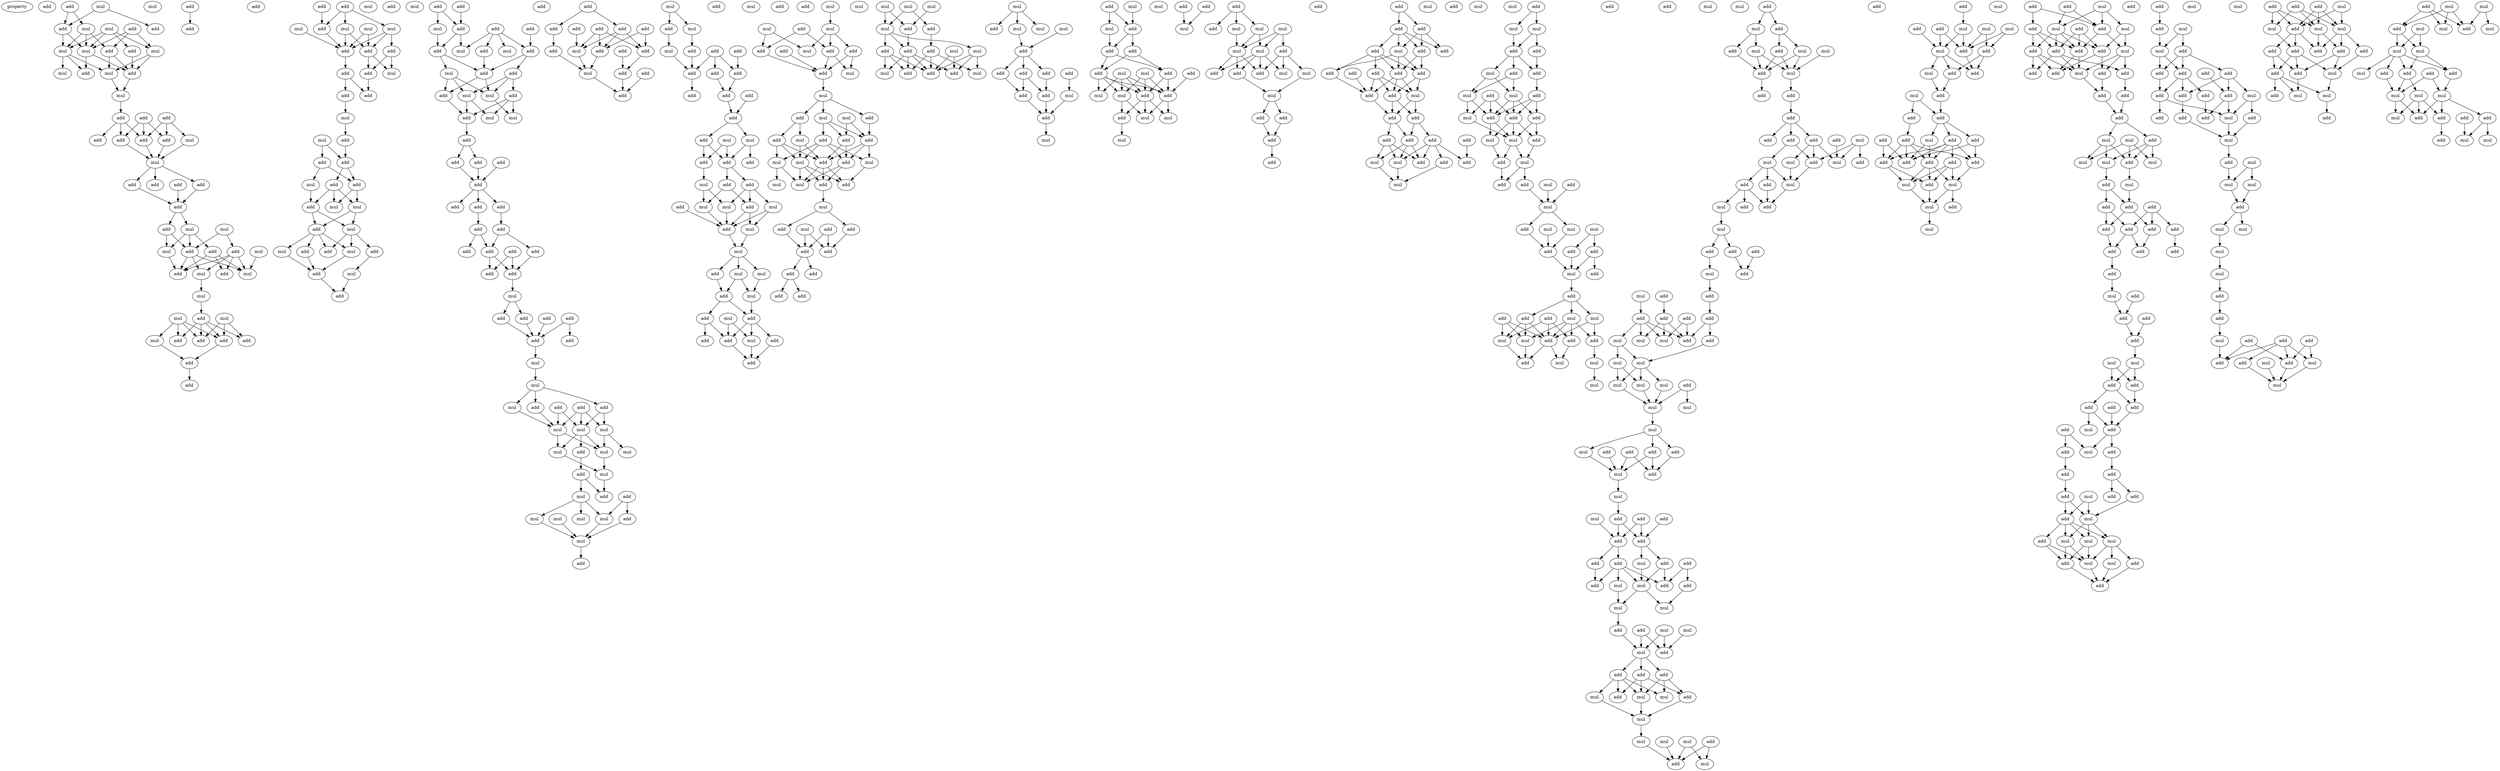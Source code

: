 digraph {
    node [fontcolor=black]
    property [mul=2,lf=1.9]
    0 [ label = add ];
    1 [ label = add ];
    2 [ label = mul ];
    3 [ label = add ];
    4 [ label = add ];
    5 [ label = mul ];
    6 [ label = mul ];
    7 [ label = add ];
    8 [ label = mul ];
    9 [ label = mul ];
    10 [ label = mul ];
    11 [ label = add ];
    12 [ label = add ];
    13 [ label = add ];
    14 [ label = add ];
    15 [ label = mul ];
    16 [ label = mul ];
    17 [ label = mul ];
    18 [ label = add ];
    19 [ label = add ];
    20 [ label = add ];
    21 [ label = mul ];
    22 [ label = add ];
    23 [ label = add ];
    24 [ label = add ];
    25 [ label = add ];
    26 [ label = mul ];
    27 [ label = add ];
    28 [ label = add ];
    29 [ label = add ];
    30 [ label = add ];
    31 [ label = add ];
    32 [ label = mul ];
    33 [ label = add ];
    34 [ label = mul ];
    35 [ label = mul ];
    36 [ label = add ];
    37 [ label = add ];
    38 [ label = mul ];
    39 [ label = add ];
    40 [ label = mul ];
    41 [ label = add ];
    42 [ label = mul ];
    43 [ label = add ];
    44 [ label = mul ];
    45 [ label = mul ];
    46 [ label = mul ];
    47 [ label = add ];
    48 [ label = add ];
    49 [ label = mul ];
    50 [ label = add ];
    51 [ label = add ];
    52 [ label = add ];
    53 [ label = add ];
    54 [ label = add ];
    55 [ label = mul ];
    56 [ label = add ];
    57 [ label = add ];
    58 [ label = add ];
    59 [ label = add ];
    60 [ label = add ];
    61 [ label = mul ];
    62 [ label = mul ];
    63 [ label = mul ];
    64 [ label = mul ];
    65 [ label = add ];
    66 [ label = add ];
    67 [ label = add ];
    68 [ label = add ];
    69 [ label = mul ];
    70 [ label = add ];
    71 [ label = add ];
    72 [ label = add ];
    73 [ label = add ];
    74 [ label = mul ];
    75 [ label = mul ];
    76 [ label = add ];
    77 [ label = mul ];
    78 [ label = add ];
    79 [ label = add ];
    80 [ label = add ];
    81 [ label = add ];
    82 [ label = mul ];
    83 [ label = add ];
    84 [ label = add ];
    85 [ label = mul ];
    86 [ label = mul ];
    87 [ label = mul ];
    88 [ label = add ];
    89 [ label = mul ];
    90 [ label = add ];
    91 [ label = mul ];
    92 [ label = add ];
    93 [ label = add ];
    94 [ label = add ];
    95 [ label = mul ];
    96 [ label = add ];
    97 [ label = mul ];
    98 [ label = add ];
    99 [ label = add ];
    100 [ label = add ];
    101 [ label = mul ];
    102 [ label = add ];
    103 [ label = add ];
    104 [ label = add ];
    105 [ label = add ];
    106 [ label = mul ];
    107 [ label = add ];
    108 [ label = mul ];
    109 [ label = add ];
    110 [ label = add ];
    111 [ label = mul ];
    112 [ label = mul ];
    113 [ label = mul ];
    114 [ label = add ];
    115 [ label = add ];
    116 [ label = mul ];
    117 [ label = add ];
    118 [ label = mul ];
    119 [ label = add ];
    120 [ label = add ];
    121 [ label = add ];
    122 [ label = add ];
    123 [ label = add ];
    124 [ label = add ];
    125 [ label = add ];
    126 [ label = add ];
    127 [ label = add ];
    128 [ label = add ];
    129 [ label = add ];
    130 [ label = add ];
    131 [ label = add ];
    132 [ label = add ];
    133 [ label = add ];
    134 [ label = add ];
    135 [ label = add ];
    136 [ label = mul ];
    137 [ label = add ];
    138 [ label = add ];
    139 [ label = add ];
    140 [ label = add ];
    141 [ label = add ];
    142 [ label = add ];
    143 [ label = mul ];
    144 [ label = mul ];
    145 [ label = add ];
    146 [ label = add ];
    147 [ label = mul ];
    148 [ label = add ];
    149 [ label = add ];
    150 [ label = mul ];
    151 [ label = mul ];
    152 [ label = mul ];
    153 [ label = add ];
    154 [ label = mul ];
    155 [ label = mul ];
    156 [ label = mul ];
    157 [ label = add ];
    158 [ label = mul ];
    159 [ label = mul ];
    160 [ label = add ];
    161 [ label = add ];
    162 [ label = mul ];
    163 [ label = add ];
    164 [ label = mul ];
    165 [ label = mul ];
    166 [ label = mul ];
    167 [ label = mul ];
    168 [ label = add ];
    169 [ label = add ];
    170 [ label = add ];
    171 [ label = add ];
    172 [ label = add ];
    173 [ label = add ];
    174 [ label = add ];
    175 [ label = add ];
    176 [ label = mul ];
    177 [ label = add ];
    178 [ label = add ];
    179 [ label = add ];
    180 [ label = mul ];
    181 [ label = add ];
    182 [ label = add ];
    183 [ label = add ];
    184 [ label = mul ];
    185 [ label = add ];
    186 [ label = mul ];
    187 [ label = mul ];
    188 [ label = add ];
    189 [ label = add ];
    190 [ label = add ];
    191 [ label = add ];
    192 [ label = add ];
    193 [ label = add ];
    194 [ label = add ];
    195 [ label = add ];
    196 [ label = add ];
    197 [ label = add ];
    198 [ label = add ];
    199 [ label = add ];
    200 [ label = mul ];
    201 [ label = mul ];
    202 [ label = add ];
    203 [ label = add ];
    204 [ label = add ];
    205 [ label = add ];
    206 [ label = add ];
    207 [ label = mul ];
    208 [ label = mul ];
    209 [ label = add ];
    210 [ label = mul ];
    211 [ label = mul ];
    212 [ label = add ];
    213 [ label = add ];
    214 [ label = mul ];
    215 [ label = mul ];
    216 [ label = mul ];
    217 [ label = add ];
    218 [ label = mul ];
    219 [ label = mul ];
    220 [ label = mul ];
    221 [ label = add ];
    222 [ label = add ];
    223 [ label = add ];
    224 [ label = mul ];
    225 [ label = add ];
    226 [ label = add ];
    227 [ label = add ];
    228 [ label = mul ];
    229 [ label = add ];
    230 [ label = add ];
    231 [ label = add ];
    232 [ label = mul ];
    233 [ label = add ];
    234 [ label = mul ];
    235 [ label = mul ];
    236 [ label = add ];
    237 [ label = add ];
    238 [ label = add ];
    239 [ label = add ];
    240 [ label = mul ];
    241 [ label = add ];
    242 [ label = mul ];
    243 [ label = mul ];
    244 [ label = add ];
    245 [ label = add ];
    246 [ label = mul ];
    247 [ label = mul ];
    248 [ label = add ];
    249 [ label = add ];
    250 [ label = add ];
    251 [ label = mul ];
    252 [ label = add ];
    253 [ label = add ];
    254 [ label = mul ];
    255 [ label = add ];
    256 [ label = mul ];
    257 [ label = mul ];
    258 [ label = mul ];
    259 [ label = add ];
    260 [ label = mul ];
    261 [ label = add ];
    262 [ label = mul ];
    263 [ label = add ];
    264 [ label = mul ];
    265 [ label = mul ];
    266 [ label = add ];
    267 [ label = add ];
    268 [ label = add ];
    269 [ label = add ];
    270 [ label = add ];
    271 [ label = add ];
    272 [ label = add ];
    273 [ label = mul ];
    274 [ label = mul ];
    275 [ label = add ];
    276 [ label = mul ];
    277 [ label = add ];
    278 [ label = mul ];
    279 [ label = add ];
    280 [ label = mul ];
    281 [ label = add ];
    282 [ label = mul ];
    283 [ label = add ];
    284 [ label = add ];
    285 [ label = mul ];
    286 [ label = add ];
    287 [ label = add ];
    288 [ label = add ];
    289 [ label = mul ];
    290 [ label = mul ];
    291 [ label = add ];
    292 [ label = mul ];
    293 [ label = mul ];
    294 [ label = mul ];
    295 [ label = add ];
    296 [ label = add ];
    297 [ label = add ];
    298 [ label = add ];
    299 [ label = add ];
    300 [ label = add ];
    301 [ label = mul ];
    302 [ label = add ];
    303 [ label = add ];
    304 [ label = mul ];
    305 [ label = add ];
    306 [ label = mul ];
    307 [ label = mul ];
    308 [ label = mul ];
    309 [ label = add ];
    310 [ label = add ];
    311 [ label = add ];
    312 [ label = mul ];
    313 [ label = add ];
    314 [ label = add ];
    315 [ label = add ];
    316 [ label = mul ];
    317 [ label = mul ];
    318 [ label = mul ];
    319 [ label = add ];
    320 [ label = add ];
    321 [ label = add ];
    322 [ label = mul ];
    323 [ label = mul ];
    324 [ label = mul ];
    325 [ label = add ];
    326 [ label = add ];
    327 [ label = add ];
    328 [ label = mul ];
    329 [ label = mul ];
    330 [ label = mul ];
    331 [ label = add ];
    332 [ label = mul ];
    333 [ label = mul ];
    334 [ label = add ];
    335 [ label = mul ];
    336 [ label = add ];
    337 [ label = mul ];
    338 [ label = add ];
    339 [ label = mul ];
    340 [ label = add ];
    341 [ label = mul ];
    342 [ label = add ];
    343 [ label = add ];
    344 [ label = add ];
    345 [ label = add ];
    346 [ label = add ];
    347 [ label = add ];
    348 [ label = add ];
    349 [ label = add ];
    350 [ label = add ];
    351 [ label = add ];
    352 [ label = mul ];
    353 [ label = add ];
    354 [ label = add ];
    355 [ label = add ];
    356 [ label = add ];
    357 [ label = add ];
    358 [ label = add ];
    359 [ label = add ];
    360 [ label = add ];
    361 [ label = mul ];
    362 [ label = add ];
    363 [ label = add ];
    364 [ label = add ];
    365 [ label = add ];
    366 [ label = add ];
    367 [ label = add ];
    368 [ label = add ];
    369 [ label = add ];
    370 [ label = add ];
    371 [ label = mul ];
    372 [ label = mul ];
    373 [ label = mul ];
    374 [ label = mul ];
    375 [ label = add ];
    376 [ label = mul ];
    377 [ label = mul ];
    378 [ label = add ];
    379 [ label = add ];
    380 [ label = mul ];
    381 [ label = mul ];
    382 [ label = add ];
    383 [ label = add ];
    384 [ label = add ];
    385 [ label = add ];
    386 [ label = add ];
    387 [ label = mul ];
    388 [ label = add ];
    389 [ label = mul ];
    390 [ label = add ];
    391 [ label = mul ];
    392 [ label = mul ];
    393 [ label = add ];
    394 [ label = add ];
    395 [ label = add ];
    396 [ label = mul ];
    397 [ label = mul ];
    398 [ label = add ];
    399 [ label = add ];
    400 [ label = mul ];
    401 [ label = add ];
    402 [ label = mul ];
    403 [ label = mul ];
    404 [ label = add ];
    405 [ label = add ];
    406 [ label = mul ];
    407 [ label = add ];
    408 [ label = mul ];
    409 [ label = mul ];
    410 [ label = mul ];
    411 [ label = add ];
    412 [ label = add ];
    413 [ label = add ];
    414 [ label = mul ];
    415 [ label = add ];
    416 [ label = mul ];
    417 [ label = add ];
    418 [ label = add ];
    419 [ label = add ];
    420 [ label = mul ];
    421 [ label = mul ];
    422 [ label = add ];
    423 [ label = mul ];
    424 [ label = add ];
    425 [ label = add ];
    426 [ label = mul ];
    427 [ label = add ];
    428 [ label = mul ];
    429 [ label = add ];
    430 [ label = mul ];
    431 [ label = mul ];
    432 [ label = add ];
    433 [ label = mul ];
    434 [ label = add ];
    435 [ label = mul ];
    436 [ label = mul ];
    437 [ label = add ];
    438 [ label = mul ];
    439 [ label = add ];
    440 [ label = add ];
    441 [ label = mul ];
    442 [ label = add ];
    443 [ label = add ];
    444 [ label = add ];
    445 [ label = add ];
    446 [ label = mul ];
    447 [ label = add ];
    448 [ label = add ];
    449 [ label = add ];
    450 [ label = mul ];
    451 [ label = add ];
    452 [ label = add ];
    453 [ label = mul ];
    454 [ label = mul ];
    455 [ label = add ];
    456 [ label = add ];
    457 [ label = mul ];
    458 [ label = mul ];
    459 [ label = add ];
    460 [ label = add ];
    461 [ label = mul ];
    462 [ label = add ];
    463 [ label = add ];
    464 [ label = add ];
    465 [ label = mul ];
    466 [ label = add ];
    467 [ label = add ];
    468 [ label = mul ];
    469 [ label = add ];
    470 [ label = add ];
    471 [ label = add ];
    472 [ label = add ];
    473 [ label = add ];
    474 [ label = mul ];
    475 [ label = add ];
    476 [ label = mul ];
    477 [ label = mul ];
    478 [ label = add ];
    479 [ label = mul ];
    480 [ label = mul ];
    481 [ label = mul ];
    482 [ label = add ];
    483 [ label = mul ];
    484 [ label = mul ];
    485 [ label = mul ];
    486 [ label = mul ];
    487 [ label = mul ];
    488 [ label = mul ];
    489 [ label = add ];
    490 [ label = add ];
    491 [ label = add ];
    492 [ label = add ];
    493 [ label = mul ];
    494 [ label = add ];
    495 [ label = mul ];
    496 [ label = mul ];
    497 [ label = add ];
    498 [ label = add ];
    499 [ label = add ];
    500 [ label = add ];
    501 [ label = add ];
    502 [ label = add ];
    503 [ label = add ];
    504 [ label = mul ];
    505 [ label = add ];
    506 [ label = add ];
    507 [ label = add ];
    508 [ label = mul ];
    509 [ label = mul ];
    510 [ label = add ];
    511 [ label = add ];
    512 [ label = mul ];
    513 [ label = mul ];
    514 [ label = add ];
    515 [ label = mul ];
    516 [ label = mul ];
    517 [ label = add ];
    518 [ label = add ];
    519 [ label = mul ];
    520 [ label = add ];
    521 [ label = add ];
    522 [ label = add ];
    523 [ label = mul ];
    524 [ label = mul ];
    525 [ label = mul ];
    526 [ label = add ];
    527 [ label = add ];
    528 [ label = mul ];
    529 [ label = mul ];
    530 [ label = mul ];
    531 [ label = add ];
    532 [ label = add ];
    533 [ label = mul ];
    534 [ label = add ];
    535 [ label = mul ];
    536 [ label = add ];
    537 [ label = mul ];
    538 [ label = add ];
    539 [ label = mul ];
    540 [ label = add ];
    541 [ label = mul ];
    542 [ label = add ];
    543 [ label = add ];
    544 [ label = mul ];
    545 [ label = add ];
    546 [ label = mul ];
    547 [ label = add ];
    548 [ label = mul ];
    549 [ label = add ];
    550 [ label = add ];
    551 [ label = add ];
    552 [ label = add ];
    553 [ label = mul ];
    554 [ label = add ];
    555 [ label = add ];
    556 [ label = add ];
    557 [ label = add ];
    558 [ label = add ];
    559 [ label = add ];
    560 [ label = add ];
    561 [ label = add ];
    562 [ label = add ];
    563 [ label = mul ];
    564 [ label = mul ];
    565 [ label = add ];
    566 [ label = mul ];
    567 [ label = mul ];
    568 [ label = mul ];
    569 [ label = add ];
    570 [ label = add ];
    571 [ label = mul ];
    572 [ label = add ];
    573 [ label = add ];
    574 [ label = mul ];
    575 [ label = mul ];
    576 [ label = add ];
    577 [ label = add ];
    578 [ label = add ];
    579 [ label = add ];
    580 [ label = mul ];
    581 [ label = add ];
    582 [ label = mul ];
    583 [ label = add ];
    584 [ label = add ];
    585 [ label = add ];
    586 [ label = add ];
    587 [ label = add ];
    588 [ label = add ];
    589 [ label = add ];
    590 [ label = mul ];
    591 [ label = mul ];
    592 [ label = add ];
    593 [ label = mul ];
    594 [ label = add ];
    595 [ label = mul ];
    596 [ label = mul ];
    597 [ label = mul ];
    598 [ label = add ];
    599 [ label = add ];
    600 [ label = add ];
    601 [ label = add ];
    602 [ label = add ];
    603 [ label = add ];
    604 [ label = add ];
    605 [ label = add ];
    606 [ label = add ];
    607 [ label = add ];
    608 [ label = add ];
    609 [ label = add ];
    610 [ label = mul ];
    611 [ label = add ];
    612 [ label = add ];
    613 [ label = add ];
    614 [ label = add ];
    615 [ label = mul ];
    616 [ label = add ];
    617 [ label = mul ];
    618 [ label = add ];
    619 [ label = add ];
    620 [ label = add ];
    621 [ label = add ];
    622 [ label = add ];
    623 [ label = add ];
    624 [ label = mul ];
    625 [ label = add ];
    626 [ label = add ];
    627 [ label = mul ];
    628 [ label = add ];
    629 [ label = add ];
    630 [ label = add ];
    631 [ label = add ];
    632 [ label = mul ];
    633 [ label = add ];
    634 [ label = add ];
    635 [ label = mul ];
    636 [ label = add ];
    637 [ label = add ];
    638 [ label = mul ];
    639 [ label = mul ];
    640 [ label = mul ];
    641 [ label = mul ];
    642 [ label = add ];
    643 [ label = mul ];
    644 [ label = add ];
    645 [ label = add ];
    646 [ label = add ];
    647 [ label = mul ];
    648 [ label = add ];
    649 [ label = mul ];
    650 [ label = add ];
    651 [ label = add ];
    652 [ label = add ];
    653 [ label = add ];
    654 [ label = add ];
    655 [ label = add ];
    656 [ label = add ];
    657 [ label = mul ];
    658 [ label = add ];
    659 [ label = add ];
    660 [ label = add ];
    661 [ label = add ];
    662 [ label = add ];
    663 [ label = mul ];
    664 [ label = add ];
    665 [ label = mul ];
    666 [ label = mul ];
    667 [ label = add ];
    668 [ label = mul ];
    669 [ label = mul ];
    670 [ label = mul ];
    671 [ label = add ];
    672 [ label = mul ];
    673 [ label = mul ];
    674 [ label = mul ];
    675 [ label = mul ];
    676 [ label = mul ];
    677 [ label = add ];
    678 [ label = add ];
    679 [ label = mul ];
    680 [ label = add ];
    681 [ label = add ];
    682 [ label = add ];
    683 [ label = add ];
    684 [ label = add ];
    685 [ label = mul ];
    686 [ label = add ];
    687 [ label = mul ];
    688 [ label = mul ];
    689 [ label = add ];
    690 [ label = add ];
    691 [ label = mul ];
    692 [ label = add ];
    693 [ label = mul ];
    694 [ label = mul ];
    695 [ label = mul ];
    696 [ label = add ];
    697 [ label = add ];
    698 [ label = add ];
    699 [ label = add ];
    700 [ label = add ];
    701 [ label = add ];
    702 [ label = add ];
    703 [ label = add ];
    704 [ label = mul ];
    705 [ label = add ];
    706 [ label = mul ];
    707 [ label = mul ];
    708 [ label = add ];
    709 [ label = add ];
    710 [ label = mul ];
    711 [ label = mul ];
    712 [ label = mul ];
    713 [ label = mul ];
    714 [ label = mul ];
    715 [ label = add ];
    716 [ label = add ];
    717 [ label = mul ];
    718 [ label = mul ];
    719 [ label = mul ];
    720 [ label = add ];
    721 [ label = add ];
    722 [ label = add ];
    723 [ label = add ];
    724 [ label = mul ];
    725 [ label = mul ];
    726 [ label = mul ];
    727 [ label = add ];
    728 [ label = add ];
    729 [ label = mul ];
    730 [ label = add ];
    731 [ label = add ];
    732 [ label = mul ];
    733 [ label = add ];
    734 [ label = mul ];
    1 -> 3 [ name = 0 ];
    1 -> 5 [ name = 1 ];
    2 -> 3 [ name = 2 ];
    2 -> 4 [ name = 3 ];
    3 -> 9 [ name = 4 ];
    3 -> 10 [ name = 5 ];
    5 -> 9 [ name = 6 ];
    5 -> 10 [ name = 7 ];
    5 -> 12 [ name = 8 ];
    6 -> 8 [ name = 9 ];
    6 -> 9 [ name = 10 ];
    6 -> 10 [ name = 11 ];
    6 -> 11 [ name = 12 ];
    7 -> 8 [ name = 13 ];
    7 -> 10 [ name = 14 ];
    7 -> 12 [ name = 15 ];
    8 -> 14 [ name = 16 ];
    8 -> 16 [ name = 17 ];
    9 -> 13 [ name = 18 ];
    9 -> 15 [ name = 19 ];
    9 -> 16 [ name = 20 ];
    10 -> 13 [ name = 21 ];
    10 -> 14 [ name = 22 ];
    11 -> 14 [ name = 23 ];
    12 -> 14 [ name = 24 ];
    12 -> 16 [ name = 25 ];
    14 -> 17 [ name = 26 ];
    16 -> 17 [ name = 27 ];
    17 -> 19 [ name = 28 ];
    18 -> 21 [ name = 29 ];
    18 -> 23 [ name = 30 ];
    18 -> 25 [ name = 31 ];
    19 -> 22 [ name = 32 ];
    19 -> 24 [ name = 33 ];
    19 -> 25 [ name = 34 ];
    20 -> 23 [ name = 35 ];
    20 -> 24 [ name = 36 ];
    20 -> 25 [ name = 37 ];
    21 -> 26 [ name = 38 ];
    23 -> 26 [ name = 39 ];
    24 -> 26 [ name = 40 ];
    25 -> 26 [ name = 41 ];
    26 -> 27 [ name = 42 ];
    26 -> 28 [ name = 43 ];
    26 -> 30 [ name = 44 ];
    27 -> 31 [ name = 45 ];
    28 -> 31 [ name = 46 ];
    29 -> 31 [ name = 47 ];
    31 -> 32 [ name = 48 ];
    31 -> 33 [ name = 49 ];
    32 -> 35 [ name = 50 ];
    32 -> 36 [ name = 51 ];
    32 -> 39 [ name = 52 ];
    33 -> 35 [ name = 53 ];
    33 -> 39 [ name = 54 ];
    34 -> 37 [ name = 55 ];
    34 -> 39 [ name = 56 ];
    35 -> 41 [ name = 57 ];
    36 -> 40 [ name = 58 ];
    36 -> 41 [ name = 59 ];
    36 -> 43 [ name = 60 ];
    37 -> 40 [ name = 61 ];
    37 -> 41 [ name = 62 ];
    37 -> 42 [ name = 63 ];
    37 -> 43 [ name = 64 ];
    38 -> 40 [ name = 65 ];
    39 -> 40 [ name = 66 ];
    39 -> 41 [ name = 67 ];
    39 -> 42 [ name = 68 ];
    42 -> 44 [ name = 69 ];
    44 -> 47 [ name = 70 ];
    45 -> 48 [ name = 71 ];
    45 -> 50 [ name = 72 ];
    45 -> 52 [ name = 73 ];
    46 -> 48 [ name = 74 ];
    46 -> 49 [ name = 75 ];
    46 -> 51 [ name = 76 ];
    46 -> 52 [ name = 77 ];
    47 -> 48 [ name = 78 ];
    47 -> 50 [ name = 79 ];
    47 -> 51 [ name = 80 ];
    47 -> 52 [ name = 81 ];
    48 -> 53 [ name = 82 ];
    49 -> 53 [ name = 83 ];
    53 -> 54 [ name = 84 ];
    56 -> 58 [ name = 85 ];
    59 -> 65 [ name = 86 ];
    60 -> 62 [ name = 87 ];
    60 -> 63 [ name = 88 ];
    60 -> 65 [ name = 89 ];
    61 -> 66 [ name = 90 ];
    62 -> 66 [ name = 91 ];
    62 -> 67 [ name = 92 ];
    62 -> 68 [ name = 93 ];
    63 -> 66 [ name = 94 ];
    63 -> 67 [ name = 95 ];
    64 -> 66 [ name = 96 ];
    64 -> 67 [ name = 97 ];
    65 -> 66 [ name = 98 ];
    66 -> 70 [ name = 99 ];
    67 -> 69 [ name = 100 ];
    67 -> 71 [ name = 101 ];
    68 -> 69 [ name = 102 ];
    68 -> 71 [ name = 103 ];
    70 -> 72 [ name = 104 ];
    70 -> 73 [ name = 105 ];
    71 -> 72 [ name = 106 ];
    73 -> 74 [ name = 107 ];
    74 -> 76 [ name = 108 ];
    76 -> 80 [ name = 109 ];
    77 -> 79 [ name = 110 ];
    77 -> 80 [ name = 111 ];
    79 -> 81 [ name = 112 ];
    79 -> 82 [ name = 113 ];
    80 -> 81 [ name = 114 ];
    80 -> 83 [ name = 115 ];
    81 -> 85 [ name = 116 ];
    81 -> 86 [ name = 117 ];
    82 -> 84 [ name = 118 ];
    83 -> 84 [ name = 119 ];
    83 -> 85 [ name = 120 ];
    83 -> 86 [ name = 121 ];
    84 -> 87 [ name = 122 ];
    84 -> 88 [ name = 123 ];
    86 -> 87 [ name = 124 ];
    86 -> 88 [ name = 125 ];
    87 -> 89 [ name = 126 ];
    87 -> 92 [ name = 127 ];
    87 -> 93 [ name = 128 ];
    88 -> 89 [ name = 129 ];
    88 -> 90 [ name = 130 ];
    88 -> 91 [ name = 131 ];
    88 -> 93 [ name = 132 ];
    89 -> 94 [ name = 133 ];
    90 -> 94 [ name = 134 ];
    91 -> 94 [ name = 135 ];
    92 -> 95 [ name = 136 ];
    94 -> 96 [ name = 137 ];
    95 -> 96 [ name = 138 ];
    98 -> 100 [ name = 139 ];
    98 -> 101 [ name = 140 ];
    99 -> 100 [ name = 141 ];
    100 -> 104 [ name = 142 ];
    100 -> 108 [ name = 143 ];
    101 -> 104 [ name = 144 ];
    102 -> 105 [ name = 145 ];
    102 -> 106 [ name = 146 ];
    102 -> 107 [ name = 147 ];
    102 -> 108 [ name = 148 ];
    103 -> 107 [ name = 149 ];
    104 -> 110 [ name = 150 ];
    104 -> 111 [ name = 151 ];
    105 -> 110 [ name = 152 ];
    107 -> 109 [ name = 153 ];
    107 -> 110 [ name = 154 ];
    109 -> 112 [ name = 155 ];
    109 -> 113 [ name = 156 ];
    109 -> 114 [ name = 157 ];
    110 -> 112 [ name = 158 ];
    110 -> 115 [ name = 159 ];
    111 -> 112 [ name = 160 ];
    111 -> 113 [ name = 161 ];
    111 -> 115 [ name = 162 ];
    112 -> 116 [ name = 163 ];
    113 -> 117 [ name = 164 ];
    113 -> 118 [ name = 165 ];
    114 -> 116 [ name = 166 ];
    114 -> 117 [ name = 167 ];
    114 -> 118 [ name = 168 ];
    115 -> 117 [ name = 169 ];
    117 -> 119 [ name = 170 ];
    119 -> 120 [ name = 171 ];
    119 -> 122 [ name = 172 ];
    120 -> 124 [ name = 173 ];
    122 -> 124 [ name = 174 ];
    123 -> 124 [ name = 175 ];
    124 -> 125 [ name = 176 ];
    124 -> 126 [ name = 177 ];
    124 -> 127 [ name = 178 ];
    126 -> 128 [ name = 179 ];
    127 -> 129 [ name = 180 ];
    128 -> 130 [ name = 181 ];
    128 -> 133 [ name = 182 ];
    129 -> 132 [ name = 183 ];
    129 -> 133 [ name = 184 ];
    131 -> 134 [ name = 185 ];
    131 -> 135 [ name = 186 ];
    132 -> 134 [ name = 187 ];
    133 -> 134 [ name = 188 ];
    133 -> 135 [ name = 189 ];
    134 -> 136 [ name = 190 ];
    136 -> 138 [ name = 191 ];
    136 -> 140 [ name = 192 ];
    137 -> 141 [ name = 193 ];
    137 -> 142 [ name = 194 ];
    138 -> 141 [ name = 195 ];
    139 -> 141 [ name = 196 ];
    140 -> 141 [ name = 197 ];
    141 -> 143 [ name = 198 ];
    143 -> 144 [ name = 199 ];
    144 -> 146 [ name = 200 ];
    144 -> 147 [ name = 201 ];
    144 -> 149 [ name = 202 ];
    145 -> 150 [ name = 203 ];
    145 -> 151 [ name = 204 ];
    145 -> 152 [ name = 205 ];
    146 -> 152 [ name = 206 ];
    147 -> 152 [ name = 207 ];
    148 -> 151 [ name = 208 ];
    148 -> 152 [ name = 209 ];
    149 -> 150 [ name = 210 ];
    149 -> 151 [ name = 211 ];
    150 -> 155 [ name = 212 ];
    150 -> 156 [ name = 213 ];
    151 -> 153 [ name = 214 ];
    151 -> 154 [ name = 215 ];
    151 -> 156 [ name = 216 ];
    152 -> 154 [ name = 217 ];
    152 -> 156 [ name = 218 ];
    153 -> 157 [ name = 219 ];
    154 -> 158 [ name = 220 ];
    156 -> 158 [ name = 221 ];
    157 -> 159 [ name = 222 ];
    157 -> 160 [ name = 223 ];
    158 -> 160 [ name = 224 ];
    159 -> 162 [ name = 225 ];
    159 -> 164 [ name = 226 ];
    159 -> 166 [ name = 227 ];
    161 -> 163 [ name = 228 ];
    161 -> 164 [ name = 229 ];
    163 -> 167 [ name = 230 ];
    164 -> 167 [ name = 231 ];
    165 -> 167 [ name = 232 ];
    166 -> 167 [ name = 233 ];
    167 -> 168 [ name = 234 ];
    169 -> 170 [ name = 235 ];
    169 -> 172 [ name = 236 ];
    170 -> 177 [ name = 237 ];
    171 -> 176 [ name = 238 ];
    172 -> 175 [ name = 239 ];
    172 -> 176 [ name = 240 ];
    172 -> 178 [ name = 241 ];
    173 -> 175 [ name = 242 ];
    173 -> 176 [ name = 243 ];
    173 -> 178 [ name = 244 ];
    174 -> 175 [ name = 245 ];
    174 -> 178 [ name = 246 ];
    175 -> 181 [ name = 247 ];
    176 -> 180 [ name = 248 ];
    177 -> 180 [ name = 249 ];
    178 -> 180 [ name = 250 ];
    179 -> 181 [ name = 251 ];
    180 -> 183 [ name = 252 ];
    181 -> 183 [ name = 253 ];
    182 -> 183 [ name = 254 ];
    184 -> 185 [ name = 255 ];
    184 -> 186 [ name = 256 ];
    185 -> 187 [ name = 257 ];
    186 -> 190 [ name = 258 ];
    187 -> 191 [ name = 259 ];
    188 -> 193 [ name = 260 ];
    189 -> 191 [ name = 261 ];
    189 -> 192 [ name = 262 ];
    189 -> 193 [ name = 263 ];
    190 -> 191 [ name = 264 ];
    191 -> 195 [ name = 265 ];
    192 -> 194 [ name = 266 ];
    193 -> 194 [ name = 267 ];
    194 -> 198 [ name = 268 ];
    196 -> 198 [ name = 269 ];
    198 -> 199 [ name = 270 ];
    198 -> 200 [ name = 271 ];
    199 -> 202 [ name = 272 ];
    199 -> 203 [ name = 273 ];
    200 -> 203 [ name = 274 ];
    200 -> 204 [ name = 275 ];
    201 -> 202 [ name = 276 ];
    201 -> 203 [ name = 277 ];
    202 -> 207 [ name = 278 ];
    203 -> 205 [ name = 279 ];
    203 -> 206 [ name = 280 ];
    205 -> 209 [ name = 281 ];
    205 -> 211 [ name = 282 ];
    206 -> 208 [ name = 283 ];
    206 -> 209 [ name = 284 ];
    206 -> 210 [ name = 285 ];
    207 -> 208 [ name = 286 ];
    207 -> 211 [ name = 287 ];
    208 -> 213 [ name = 288 ];
    209 -> 213 [ name = 289 ];
    209 -> 214 [ name = 290 ];
    210 -> 213 [ name = 291 ];
    210 -> 214 [ name = 292 ];
    211 -> 213 [ name = 293 ];
    212 -> 213 [ name = 294 ];
    213 -> 215 [ name = 295 ];
    214 -> 215 [ name = 296 ];
    215 -> 217 [ name = 297 ];
    215 -> 218 [ name = 298 ];
    215 -> 219 [ name = 299 ];
    217 -> 221 [ name = 300 ];
    218 -> 220 [ name = 301 ];
    219 -> 220 [ name = 302 ];
    219 -> 221 [ name = 303 ];
    220 -> 223 [ name = 304 ];
    221 -> 222 [ name = 305 ];
    221 -> 223 [ name = 306 ];
    222 -> 225 [ name = 307 ];
    222 -> 226 [ name = 308 ];
    223 -> 225 [ name = 309 ];
    223 -> 227 [ name = 310 ];
    223 -> 228 [ name = 311 ];
    224 -> 225 [ name = 312 ];
    224 -> 228 [ name = 313 ];
    225 -> 229 [ name = 314 ];
    227 -> 229 [ name = 315 ];
    228 -> 229 [ name = 316 ];
    232 -> 234 [ name = 317 ];
    233 -> 238 [ name = 318 ];
    233 -> 239 [ name = 319 ];
    234 -> 237 [ name = 320 ];
    234 -> 239 [ name = 321 ];
    234 -> 240 [ name = 322 ];
    235 -> 238 [ name = 323 ];
    235 -> 240 [ name = 324 ];
    236 -> 241 [ name = 325 ];
    237 -> 241 [ name = 326 ];
    237 -> 242 [ name = 327 ];
    238 -> 241 [ name = 328 ];
    239 -> 241 [ name = 329 ];
    239 -> 242 [ name = 330 ];
    241 -> 243 [ name = 331 ];
    243 -> 244 [ name = 332 ];
    243 -> 245 [ name = 333 ];
    243 -> 247 [ name = 334 ];
    244 -> 248 [ name = 335 ];
    244 -> 251 [ name = 336 ];
    245 -> 249 [ name = 337 ];
    246 -> 249 [ name = 338 ];
    246 -> 250 [ name = 339 ];
    247 -> 249 [ name = 340 ];
    247 -> 250 [ name = 341 ];
    247 -> 252 [ name = 342 ];
    248 -> 253 [ name = 343 ];
    248 -> 254 [ name = 344 ];
    248 -> 256 [ name = 345 ];
    249 -> 253 [ name = 346 ];
    249 -> 255 [ name = 347 ];
    249 -> 257 [ name = 348 ];
    250 -> 253 [ name = 349 ];
    250 -> 255 [ name = 350 ];
    251 -> 253 [ name = 351 ];
    251 -> 256 [ name = 352 ];
    252 -> 254 [ name = 353 ];
    252 -> 255 [ name = 354 ];
    252 -> 256 [ name = 355 ];
    252 -> 257 [ name = 356 ];
    253 -> 259 [ name = 357 ];
    253 -> 260 [ name = 358 ];
    253 -> 261 [ name = 359 ];
    254 -> 258 [ name = 360 ];
    254 -> 260 [ name = 361 ];
    255 -> 260 [ name = 362 ];
    255 -> 261 [ name = 363 ];
    256 -> 259 [ name = 364 ];
    256 -> 260 [ name = 365 ];
    256 -> 261 [ name = 366 ];
    257 -> 259 [ name = 367 ];
    261 -> 262 [ name = 368 ];
    262 -> 263 [ name = 369 ];
    262 -> 266 [ name = 370 ];
    263 -> 269 [ name = 371 ];
    264 -> 268 [ name = 372 ];
    264 -> 269 [ name = 373 ];
    266 -> 268 [ name = 374 ];
    267 -> 268 [ name = 375 ];
    267 -> 269 [ name = 376 ];
    269 -> 270 [ name = 377 ];
    269 -> 271 [ name = 378 ];
    270 -> 272 [ name = 379 ];
    270 -> 275 [ name = 380 ];
    273 -> 277 [ name = 381 ];
    274 -> 278 [ name = 382 ];
    274 -> 279 [ name = 383 ];
    276 -> 277 [ name = 384 ];
    276 -> 278 [ name = 385 ];
    277 -> 284 [ name = 386 ];
    278 -> 280 [ name = 387 ];
    278 -> 283 [ name = 388 ];
    278 -> 284 [ name = 389 ];
    279 -> 281 [ name = 390 ];
    280 -> 287 [ name = 391 ];
    280 -> 288 [ name = 392 ];
    280 -> 289 [ name = 393 ];
    281 -> 286 [ name = 394 ];
    281 -> 288 [ name = 395 ];
    281 -> 289 [ name = 396 ];
    282 -> 287 [ name = 397 ];
    282 -> 288 [ name = 398 ];
    283 -> 285 [ name = 399 ];
    283 -> 286 [ name = 400 ];
    283 -> 288 [ name = 401 ];
    284 -> 285 [ name = 402 ];
    284 -> 286 [ name = 403 ];
    284 -> 287 [ name = 404 ];
    284 -> 288 [ name = 405 ];
    290 -> 291 [ name = 406 ];
    290 -> 292 [ name = 407 ];
    290 -> 293 [ name = 408 ];
    292 -> 295 [ name = 409 ];
    294 -> 295 [ name = 410 ];
    295 -> 297 [ name = 411 ];
    295 -> 298 [ name = 412 ];
    295 -> 299 [ name = 413 ];
    296 -> 301 [ name = 414 ];
    297 -> 302 [ name = 415 ];
    298 -> 300 [ name = 416 ];
    299 -> 300 [ name = 417 ];
    299 -> 302 [ name = 418 ];
    300 -> 303 [ name = 419 ];
    301 -> 303 [ name = 420 ];
    302 -> 303 [ name = 421 ];
    303 -> 307 [ name = 422 ];
    304 -> 309 [ name = 423 ];
    305 -> 308 [ name = 424 ];
    305 -> 309 [ name = 425 ];
    308 -> 310 [ name = 426 ];
    309 -> 310 [ name = 427 ];
    309 -> 311 [ name = 428 ];
    310 -> 314 [ name = 429 ];
    310 -> 315 [ name = 430 ];
    311 -> 314 [ name = 431 ];
    311 -> 315 [ name = 432 ];
    312 -> 317 [ name = 433 ];
    312 -> 318 [ name = 434 ];
    312 -> 319 [ name = 435 ];
    312 -> 320 [ name = 436 ];
    313 -> 320 [ name = 437 ];
    314 -> 319 [ name = 438 ];
    314 -> 320 [ name = 439 ];
    315 -> 317 [ name = 440 ];
    315 -> 318 [ name = 441 ];
    315 -> 319 [ name = 442 ];
    315 -> 320 [ name = 443 ];
    316 -> 317 [ name = 444 ];
    316 -> 319 [ name = 445 ];
    316 -> 320 [ name = 446 ];
    317 -> 321 [ name = 447 ];
    317 -> 322 [ name = 448 ];
    319 -> 321 [ name = 449 ];
    319 -> 322 [ name = 450 ];
    319 -> 323 [ name = 451 ];
    320 -> 322 [ name = 452 ];
    320 -> 323 [ name = 453 ];
    321 -> 324 [ name = 454 ];
    325 -> 328 [ name = 455 ];
    326 -> 328 [ name = 456 ];
    327 -> 329 [ name = 457 ];
    327 -> 330 [ name = 458 ];
    327 -> 331 [ name = 459 ];
    329 -> 333 [ name = 460 ];
    329 -> 335 [ name = 461 ];
    330 -> 335 [ name = 462 ];
    332 -> 333 [ name = 463 ];
    332 -> 334 [ name = 464 ];
    332 -> 335 [ name = 465 ];
    333 -> 336 [ name = 466 ];
    333 -> 337 [ name = 467 ];
    333 -> 338 [ name = 468 ];
    333 -> 340 [ name = 469 ];
    334 -> 337 [ name = 470 ];
    334 -> 339 [ name = 471 ];
    334 -> 340 [ name = 472 ];
    335 -> 336 [ name = 473 ];
    335 -> 338 [ name = 474 ];
    335 -> 340 [ name = 475 ];
    338 -> 341 [ name = 476 ];
    339 -> 341 [ name = 477 ];
    341 -> 342 [ name = 478 ];
    341 -> 344 [ name = 479 ];
    342 -> 345 [ name = 480 ];
    344 -> 345 [ name = 481 ];
    345 -> 346 [ name = 482 ];
    347 -> 348 [ name = 483 ];
    347 -> 349 [ name = 484 ];
    348 -> 350 [ name = 485 ];
    348 -> 352 [ name = 486 ];
    348 -> 353 [ name = 487 ];
    349 -> 350 [ name = 488 ];
    349 -> 351 [ name = 489 ];
    349 -> 352 [ name = 490 ];
    349 -> 353 [ name = 491 ];
    350 -> 355 [ name = 492 ];
    350 -> 358 [ name = 493 ];
    351 -> 354 [ name = 494 ];
    351 -> 355 [ name = 495 ];
    351 -> 357 [ name = 496 ];
    351 -> 358 [ name = 497 ];
    352 -> 354 [ name = 498 ];
    352 -> 355 [ name = 499 ];
    352 -> 358 [ name = 500 ];
    354 -> 359 [ name = 501 ];
    355 -> 360 [ name = 502 ];
    355 -> 361 [ name = 503 ];
    356 -> 359 [ name = 504 ];
    357 -> 359 [ name = 505 ];
    357 -> 360 [ name = 506 ];
    357 -> 361 [ name = 507 ];
    358 -> 359 [ name = 508 ];
    358 -> 360 [ name = 509 ];
    358 -> 361 [ name = 510 ];
    359 -> 362 [ name = 511 ];
    360 -> 362 [ name = 512 ];
    360 -> 363 [ name = 513 ];
    361 -> 362 [ name = 514 ];
    361 -> 363 [ name = 515 ];
    362 -> 364 [ name = 516 ];
    362 -> 367 [ name = 517 ];
    363 -> 366 [ name = 518 ];
    363 -> 367 [ name = 519 ];
    364 -> 369 [ name = 520 ];
    364 -> 371 [ name = 521 ];
    364 -> 372 [ name = 522 ];
    365 -> 370 [ name = 523 ];
    366 -> 368 [ name = 524 ];
    366 -> 369 [ name = 525 ];
    366 -> 370 [ name = 526 ];
    366 -> 372 [ name = 527 ];
    367 -> 369 [ name = 528 ];
    367 -> 371 [ name = 529 ];
    367 -> 372 [ name = 530 ];
    368 -> 373 [ name = 531 ];
    371 -> 373 [ name = 532 ];
    372 -> 373 [ name = 533 ];
    378 -> 380 [ name = 534 ];
    378 -> 381 [ name = 535 ];
    380 -> 383 [ name = 536 ];
    381 -> 382 [ name = 537 ];
    381 -> 383 [ name = 538 ];
    382 -> 386 [ name = 539 ];
    383 -> 385 [ name = 540 ];
    383 -> 386 [ name = 541 ];
    383 -> 387 [ name = 542 ];
    385 -> 389 [ name = 543 ];
    385 -> 391 [ name = 544 ];
    386 -> 388 [ name = 545 ];
    387 -> 389 [ name = 546 ];
    387 -> 391 [ name = 547 ];
    388 -> 393 [ name = 548 ];
    388 -> 394 [ name = 549 ];
    388 -> 395 [ name = 550 ];
    389 -> 393 [ name = 551 ];
    389 -> 394 [ name = 552 ];
    389 -> 395 [ name = 553 ];
    390 -> 392 [ name = 554 ];
    390 -> 393 [ name = 555 ];
    390 -> 394 [ name = 556 ];
    391 -> 392 [ name = 557 ];
    391 -> 394 [ name = 558 ];
    392 -> 396 [ name = 559 ];
    393 -> 396 [ name = 560 ];
    393 -> 397 [ name = 561 ];
    393 -> 398 [ name = 562 ];
    394 -> 396 [ name = 563 ];
    394 -> 397 [ name = 564 ];
    395 -> 396 [ name = 565 ];
    395 -> 398 [ name = 566 ];
    396 -> 399 [ name = 567 ];
    396 -> 400 [ name = 568 ];
    397 -> 399 [ name = 569 ];
    398 -> 400 [ name = 570 ];
    399 -> 405 [ name = 571 ];
    400 -> 401 [ name = 572 ];
    400 -> 405 [ name = 573 ];
    401 -> 406 [ name = 574 ];
    403 -> 406 [ name = 575 ];
    404 -> 406 [ name = 576 ];
    406 -> 407 [ name = 577 ];
    406 -> 410 [ name = 578 ];
    407 -> 411 [ name = 579 ];
    408 -> 412 [ name = 580 ];
    408 -> 413 [ name = 581 ];
    409 -> 411 [ name = 582 ];
    410 -> 411 [ name = 583 ];
    411 -> 414 [ name = 584 ];
    412 -> 414 [ name = 585 ];
    413 -> 414 [ name = 586 ];
    413 -> 415 [ name = 587 ];
    414 -> 417 [ name = 588 ];
    417 -> 419 [ name = 589 ];
    417 -> 420 [ name = 590 ];
    417 -> 421 [ name = 591 ];
    418 -> 423 [ name = 592 ];
    418 -> 425 [ name = 593 ];
    418 -> 426 [ name = 594 ];
    419 -> 423 [ name = 595 ];
    419 -> 425 [ name = 596 ];
    419 -> 426 [ name = 597 ];
    420 -> 423 [ name = 598 ];
    420 -> 424 [ name = 599 ];
    420 -> 425 [ name = 600 ];
    420 -> 427 [ name = 601 ];
    421 -> 425 [ name = 602 ];
    421 -> 427 [ name = 603 ];
    422 -> 424 [ name = 604 ];
    422 -> 425 [ name = 605 ];
    422 -> 426 [ name = 606 ];
    423 -> 429 [ name = 607 ];
    424 -> 430 [ name = 608 ];
    425 -> 429 [ name = 609 ];
    425 -> 430 [ name = 610 ];
    426 -> 429 [ name = 611 ];
    427 -> 428 [ name = 612 ];
    428 -> 431 [ name = 613 ];
    432 -> 433 [ name = 614 ];
    432 -> 434 [ name = 615 ];
    433 -> 436 [ name = 616 ];
    433 -> 439 [ name = 617 ];
    434 -> 435 [ name = 618 ];
    434 -> 437 [ name = 619 ];
    435 -> 440 [ name = 620 ];
    435 -> 441 [ name = 621 ];
    436 -> 440 [ name = 622 ];
    436 -> 441 [ name = 623 ];
    437 -> 440 [ name = 624 ];
    437 -> 441 [ name = 625 ];
    438 -> 441 [ name = 626 ];
    439 -> 440 [ name = 627 ];
    440 -> 443 [ name = 628 ];
    441 -> 442 [ name = 629 ];
    442 -> 444 [ name = 630 ];
    444 -> 445 [ name = 631 ];
    444 -> 447 [ name = 632 ];
    444 -> 448 [ name = 633 ];
    445 -> 451 [ name = 634 ];
    445 -> 454 [ name = 635 ];
    446 -> 451 [ name = 636 ];
    446 -> 452 [ name = 637 ];
    446 -> 453 [ name = 638 ];
    447 -> 450 [ name = 639 ];
    447 -> 451 [ name = 640 ];
    447 -> 453 [ name = 641 ];
    449 -> 453 [ name = 642 ];
    450 -> 457 [ name = 643 ];
    451 -> 457 [ name = 644 ];
    454 -> 455 [ name = 645 ];
    454 -> 456 [ name = 646 ];
    454 -> 457 [ name = 647 ];
    455 -> 458 [ name = 648 ];
    455 -> 459 [ name = 649 ];
    455 -> 460 [ name = 650 ];
    456 -> 459 [ name = 651 ];
    457 -> 459 [ name = 652 ];
    458 -> 461 [ name = 653 ];
    461 -> 462 [ name = 654 ];
    461 -> 463 [ name = 655 ];
    462 -> 466 [ name = 656 ];
    463 -> 465 [ name = 657 ];
    464 -> 466 [ name = 658 ];
    465 -> 467 [ name = 659 ];
    467 -> 473 [ name = 660 ];
    468 -> 470 [ name = 661 ];
    469 -> 471 [ name = 662 ];
    470 -> 474 [ name = 663 ];
    470 -> 476 [ name = 664 ];
    470 -> 477 [ name = 665 ];
    470 -> 478 [ name = 666 ];
    471 -> 476 [ name = 667 ];
    471 -> 477 [ name = 668 ];
    471 -> 478 [ name = 669 ];
    472 -> 477 [ name = 670 ];
    472 -> 478 [ name = 671 ];
    473 -> 475 [ name = 672 ];
    473 -> 478 [ name = 673 ];
    474 -> 479 [ name = 674 ];
    474 -> 480 [ name = 675 ];
    475 -> 480 [ name = 676 ];
    479 -> 481 [ name = 677 ];
    479 -> 484 [ name = 678 ];
    480 -> 481 [ name = 679 ];
    480 -> 483 [ name = 680 ];
    480 -> 484 [ name = 681 ];
    481 -> 486 [ name = 682 ];
    482 -> 485 [ name = 683 ];
    482 -> 486 [ name = 684 ];
    483 -> 486 [ name = 685 ];
    484 -> 486 [ name = 686 ];
    486 -> 487 [ name = 687 ];
    487 -> 488 [ name = 688 ];
    487 -> 489 [ name = 689 ];
    487 -> 491 [ name = 690 ];
    488 -> 493 [ name = 691 ];
    489 -> 493 [ name = 692 ];
    489 -> 494 [ name = 693 ];
    490 -> 493 [ name = 694 ];
    491 -> 494 [ name = 695 ];
    492 -> 493 [ name = 696 ];
    492 -> 494 [ name = 697 ];
    493 -> 495 [ name = 698 ];
    495 -> 498 [ name = 699 ];
    496 -> 501 [ name = 700 ];
    497 -> 500 [ name = 701 ];
    498 -> 500 [ name = 702 ];
    498 -> 501 [ name = 703 ];
    499 -> 500 [ name = 704 ];
    499 -> 501 [ name = 705 ];
    500 -> 502 [ name = 706 ];
    500 -> 504 [ name = 707 ];
    501 -> 505 [ name = 708 ];
    501 -> 506 [ name = 709 ];
    502 -> 509 [ name = 710 ];
    502 -> 511 [ name = 711 ];
    503 -> 510 [ name = 712 ];
    503 -> 511 [ name = 713 ];
    504 -> 509 [ name = 714 ];
    505 -> 507 [ name = 715 ];
    505 -> 508 [ name = 716 ];
    505 -> 509 [ name = 717 ];
    505 -> 511 [ name = 718 ];
    506 -> 507 [ name = 719 ];
    508 -> 512 [ name = 720 ];
    509 -> 512 [ name = 721 ];
    509 -> 513 [ name = 722 ];
    510 -> 513 [ name = 723 ];
    512 -> 514 [ name = 724 ];
    514 -> 519 [ name = 725 ];
    515 -> 518 [ name = 726 ];
    515 -> 519 [ name = 727 ];
    516 -> 518 [ name = 728 ];
    517 -> 518 [ name = 729 ];
    517 -> 519 [ name = 730 ];
    519 -> 520 [ name = 731 ];
    519 -> 521 [ name = 732 ];
    519 -> 522 [ name = 733 ];
    520 -> 525 [ name = 734 ];
    520 -> 526 [ name = 735 ];
    520 -> 527 [ name = 736 ];
    521 -> 523 [ name = 737 ];
    521 -> 524 [ name = 738 ];
    521 -> 525 [ name = 739 ];
    521 -> 527 [ name = 740 ];
    522 -> 523 [ name = 741 ];
    522 -> 525 [ name = 742 ];
    522 -> 526 [ name = 743 ];
    524 -> 528 [ name = 744 ];
    525 -> 528 [ name = 745 ];
    526 -> 528 [ name = 746 ];
    528 -> 530 [ name = 747 ];
    529 -> 534 [ name = 748 ];
    530 -> 534 [ name = 749 ];
    532 -> 534 [ name = 750 ];
    532 -> 535 [ name = 751 ];
    533 -> 534 [ name = 752 ];
    533 -> 535 [ name = 753 ];
    536 -> 537 [ name = 754 ];
    537 -> 543 [ name = 755 ];
    537 -> 544 [ name = 756 ];
    538 -> 543 [ name = 757 ];
    538 -> 544 [ name = 758 ];
    539 -> 542 [ name = 759 ];
    539 -> 543 [ name = 760 ];
    540 -> 544 [ name = 761 ];
    541 -> 542 [ name = 762 ];
    541 -> 543 [ name = 763 ];
    542 -> 545 [ name = 764 ];
    542 -> 547 [ name = 765 ];
    543 -> 545 [ name = 766 ];
    544 -> 545 [ name = 767 ];
    544 -> 546 [ name = 768 ];
    544 -> 547 [ name = 769 ];
    546 -> 549 [ name = 770 ];
    547 -> 549 [ name = 771 ];
    548 -> 550 [ name = 772 ];
    548 -> 551 [ name = 773 ];
    549 -> 551 [ name = 774 ];
    550 -> 556 [ name = 775 ];
    551 -> 552 [ name = 776 ];
    551 -> 553 [ name = 777 ];
    551 -> 554 [ name = 778 ];
    552 -> 557 [ name = 779 ];
    552 -> 558 [ name = 780 ];
    552 -> 559 [ name = 781 ];
    552 -> 560 [ name = 782 ];
    552 -> 561 [ name = 783 ];
    553 -> 557 [ name = 784 ];
    553 -> 561 [ name = 785 ];
    554 -> 557 [ name = 786 ];
    554 -> 559 [ name = 787 ];
    555 -> 557 [ name = 788 ];
    555 -> 560 [ name = 789 ];
    556 -> 557 [ name = 790 ];
    556 -> 559 [ name = 791 ];
    556 -> 560 [ name = 792 ];
    556 -> 561 [ name = 793 ];
    558 -> 562 [ name = 794 ];
    558 -> 563 [ name = 795 ];
    558 -> 564 [ name = 796 ];
    559 -> 563 [ name = 797 ];
    560 -> 562 [ name = 798 ];
    560 -> 564 [ name = 799 ];
    561 -> 562 [ name = 800 ];
    561 -> 563 [ name = 801 ];
    561 -> 564 [ name = 802 ];
    562 -> 567 [ name = 803 ];
    563 -> 565 [ name = 804 ];
    563 -> 567 [ name = 805 ];
    564 -> 567 [ name = 806 ];
    567 -> 568 [ name = 807 ];
    569 -> 572 [ name = 808 ];
    569 -> 573 [ name = 809 ];
    570 -> 573 [ name = 810 ];
    570 -> 574 [ name = 811 ];
    571 -> 573 [ name = 812 ];
    571 -> 574 [ name = 813 ];
    571 -> 575 [ name = 814 ];
    572 -> 577 [ name = 815 ];
    572 -> 578 [ name = 816 ];
    572 -> 581 [ name = 817 ];
    573 -> 580 [ name = 818 ];
    573 -> 581 [ name = 819 ];
    574 -> 577 [ name = 820 ];
    574 -> 578 [ name = 821 ];
    574 -> 579 [ name = 822 ];
    574 -> 581 [ name = 823 ];
    575 -> 579 [ name = 824 ];
    575 -> 580 [ name = 825 ];
    576 -> 578 [ name = 826 ];
    576 -> 579 [ name = 827 ];
    576 -> 581 [ name = 828 ];
    577 -> 582 [ name = 829 ];
    577 -> 585 [ name = 830 ];
    577 -> 586 [ name = 831 ];
    578 -> 582 [ name = 832 ];
    578 -> 584 [ name = 833 ];
    578 -> 585 [ name = 834 ];
    579 -> 583 [ name = 835 ];
    579 -> 586 [ name = 836 ];
    580 -> 582 [ name = 837 ];
    580 -> 583 [ name = 838 ];
    580 -> 584 [ name = 839 ];
    581 -> 582 [ name = 840 ];
    581 -> 586 [ name = 841 ];
    582 -> 587 [ name = 842 ];
    583 -> 587 [ name = 843 ];
    584 -> 588 [ name = 844 ];
    587 -> 589 [ name = 845 ];
    588 -> 589 [ name = 846 ];
    589 -> 590 [ name = 847 ];
    589 -> 592 [ name = 848 ];
    590 -> 594 [ name = 849 ];
    590 -> 595 [ name = 850 ];
    590 -> 596 [ name = 851 ];
    591 -> 593 [ name = 852 ];
    591 -> 594 [ name = 853 ];
    591 -> 595 [ name = 854 ];
    592 -> 593 [ name = 855 ];
    592 -> 594 [ name = 856 ];
    592 -> 596 [ name = 857 ];
    594 -> 597 [ name = 858 ];
    596 -> 598 [ name = 859 ];
    597 -> 599 [ name = 860 ];
    598 -> 599 [ name = 861 ];
    598 -> 600 [ name = 862 ];
    599 -> 602 [ name = 863 ];
    599 -> 604 [ name = 864 ];
    600 -> 602 [ name = 865 ];
    600 -> 603 [ name = 866 ];
    601 -> 603 [ name = 867 ];
    601 -> 604 [ name = 868 ];
    601 -> 605 [ name = 869 ];
    602 -> 608 [ name = 870 ];
    603 -> 606 [ name = 871 ];
    603 -> 608 [ name = 872 ];
    604 -> 606 [ name = 873 ];
    605 -> 607 [ name = 874 ];
    608 -> 609 [ name = 875 ];
    609 -> 610 [ name = 876 ];
    610 -> 613 [ name = 877 ];
    611 -> 613 [ name = 878 ];
    612 -> 614 [ name = 879 ];
    613 -> 614 [ name = 880 ];
    614 -> 615 [ name = 881 ];
    615 -> 618 [ name = 882 ];
    615 -> 619 [ name = 883 ];
    617 -> 618 [ name = 884 ];
    617 -> 619 [ name = 885 ];
    618 -> 622 [ name = 886 ];
    619 -> 620 [ name = 887 ];
    619 -> 622 [ name = 888 ];
    620 -> 623 [ name = 889 ];
    620 -> 624 [ name = 890 ];
    621 -> 623 [ name = 891 ];
    622 -> 623 [ name = 892 ];
    623 -> 627 [ name = 893 ];
    623 -> 628 [ name = 894 ];
    625 -> 626 [ name = 895 ];
    625 -> 627 [ name = 896 ];
    626 -> 630 [ name = 897 ];
    628 -> 629 [ name = 898 ];
    629 -> 631 [ name = 899 ];
    629 -> 633 [ name = 900 ];
    630 -> 634 [ name = 901 ];
    631 -> 635 [ name = 902 ];
    632 -> 635 [ name = 903 ];
    632 -> 636 [ name = 904 ];
    634 -> 635 [ name = 905 ];
    634 -> 636 [ name = 906 ];
    635 -> 638 [ name = 907 ];
    635 -> 639 [ name = 908 ];
    635 -> 640 [ name = 909 ];
    636 -> 637 [ name = 910 ];
    636 -> 638 [ name = 911 ];
    636 -> 639 [ name = 912 ];
    636 -> 640 [ name = 913 ];
    637 -> 642 [ name = 914 ];
    637 -> 643 [ name = 915 ];
    638 -> 641 [ name = 916 ];
    638 -> 643 [ name = 917 ];
    638 -> 644 [ name = 918 ];
    639 -> 642 [ name = 919 ];
    639 -> 643 [ name = 920 ];
    640 -> 642 [ name = 921 ];
    640 -> 643 [ name = 922 ];
    641 -> 646 [ name = 923 ];
    642 -> 646 [ name = 924 ];
    643 -> 646 [ name = 925 ];
    644 -> 646 [ name = 926 ];
    645 -> 648 [ name = 927 ];
    647 -> 649 [ name = 928 ];
    647 -> 650 [ name = 929 ];
    648 -> 649 [ name = 930 ];
    649 -> 651 [ name = 931 ];
    649 -> 654 [ name = 932 ];
    650 -> 651 [ name = 933 ];
    650 -> 653 [ name = 934 ];
    650 -> 654 [ name = 935 ];
    651 -> 658 [ name = 936 ];
    652 -> 659 [ name = 937 ];
    653 -> 655 [ name = 938 ];
    653 -> 657 [ name = 939 ];
    653 -> 659 [ name = 940 ];
    654 -> 655 [ name = 941 ];
    654 -> 656 [ name = 942 ];
    654 -> 658 [ name = 943 ];
    655 -> 661 [ name = 944 ];
    656 -> 660 [ name = 945 ];
    657 -> 663 [ name = 946 ];
    657 -> 664 [ name = 947 ];
    658 -> 662 [ name = 948 ];
    658 -> 663 [ name = 949 ];
    659 -> 660 [ name = 950 ];
    659 -> 663 [ name = 951 ];
    661 -> 666 [ name = 952 ];
    663 -> 666 [ name = 953 ];
    664 -> 666 [ name = 954 ];
    666 -> 667 [ name = 955 ];
    667 -> 669 [ name = 956 ];
    668 -> 669 [ name = 957 ];
    668 -> 670 [ name = 958 ];
    669 -> 671 [ name = 959 ];
    670 -> 671 [ name = 960 ];
    671 -> 672 [ name = 961 ];
    671 -> 673 [ name = 962 ];
    672 -> 675 [ name = 963 ];
    675 -> 676 [ name = 964 ];
    676 -> 677 [ name = 965 ];
    677 -> 678 [ name = 966 ];
    678 -> 679 [ name = 967 ];
    679 -> 684 [ name = 968 ];
    680 -> 683 [ name = 969 ];
    680 -> 685 [ name = 970 ];
    681 -> 683 [ name = 971 ];
    681 -> 684 [ name = 972 ];
    681 -> 685 [ name = 973 ];
    681 -> 686 [ name = 974 ];
    682 -> 683 [ name = 975 ];
    682 -> 684 [ name = 976 ];
    683 -> 688 [ name = 977 ];
    685 -> 688 [ name = 978 ];
    686 -> 688 [ name = 979 ];
    687 -> 688 [ name = 980 ];
    689 -> 693 [ name = 981 ];
    689 -> 695 [ name = 982 ];
    689 -> 696 [ name = 983 ];
    690 -> 693 [ name = 984 ];
    690 -> 694 [ name = 985 ];
    690 -> 696 [ name = 986 ];
    691 -> 695 [ name = 987 ];
    691 -> 696 [ name = 988 ];
    692 -> 693 [ name = 989 ];
    692 -> 694 [ name = 990 ];
    692 -> 695 [ name = 991 ];
    693 -> 699 [ name = 992 ];
    693 -> 701 [ name = 993 ];
    694 -> 698 [ name = 994 ];
    695 -> 697 [ name = 995 ];
    695 -> 699 [ name = 996 ];
    695 -> 701 [ name = 997 ];
    696 -> 698 [ name = 998 ];
    696 -> 700 [ name = 999 ];
    696 -> 701 [ name = 1000 ];
    697 -> 704 [ name = 1001 ];
    698 -> 702 [ name = 1002 ];
    698 -> 703 [ name = 1003 ];
    698 -> 704 [ name = 1004 ];
    699 -> 703 [ name = 1005 ];
    699 -> 704 [ name = 1006 ];
    700 -> 702 [ name = 1007 ];
    700 -> 703 [ name = 1008 ];
    702 -> 705 [ name = 1009 ];
    702 -> 706 [ name = 1010 ];
    702 -> 707 [ name = 1011 ];
    703 -> 707 [ name = 1012 ];
    704 -> 706 [ name = 1013 ];
    706 -> 708 [ name = 1014 ];
    709 -> 714 [ name = 1015 ];
    709 -> 715 [ name = 1016 ];
    709 -> 716 [ name = 1017 ];
    710 -> 714 [ name = 1018 ];
    710 -> 715 [ name = 1019 ];
    710 -> 716 [ name = 1020 ];
    711 -> 712 [ name = 1021 ];
    711 -> 715 [ name = 1022 ];
    713 -> 717 [ name = 1023 ];
    713 -> 718 [ name = 1024 ];
    716 -> 717 [ name = 1025 ];
    716 -> 718 [ name = 1026 ];
    717 -> 719 [ name = 1027 ];
    717 -> 720 [ name = 1028 ];
    717 -> 721 [ name = 1029 ];
    717 -> 722 [ name = 1030 ];
    718 -> 720 [ name = 1031 ];
    718 -> 721 [ name = 1032 ];
    720 -> 726 [ name = 1033 ];
    721 -> 724 [ name = 1034 ];
    721 -> 725 [ name = 1035 ];
    722 -> 725 [ name = 1036 ];
    723 -> 725 [ name = 1037 ];
    723 -> 726 [ name = 1038 ];
    724 -> 728 [ name = 1039 ];
    724 -> 729 [ name = 1040 ];
    724 -> 731 [ name = 1041 ];
    725 -> 729 [ name = 1042 ];
    725 -> 731 [ name = 1043 ];
    726 -> 728 [ name = 1044 ];
    726 -> 730 [ name = 1045 ];
    726 -> 731 [ name = 1046 ];
    727 -> 732 [ name = 1047 ];
    728 -> 733 [ name = 1048 ];
    730 -> 732 [ name = 1049 ];
    730 -> 734 [ name = 1050 ];
}
